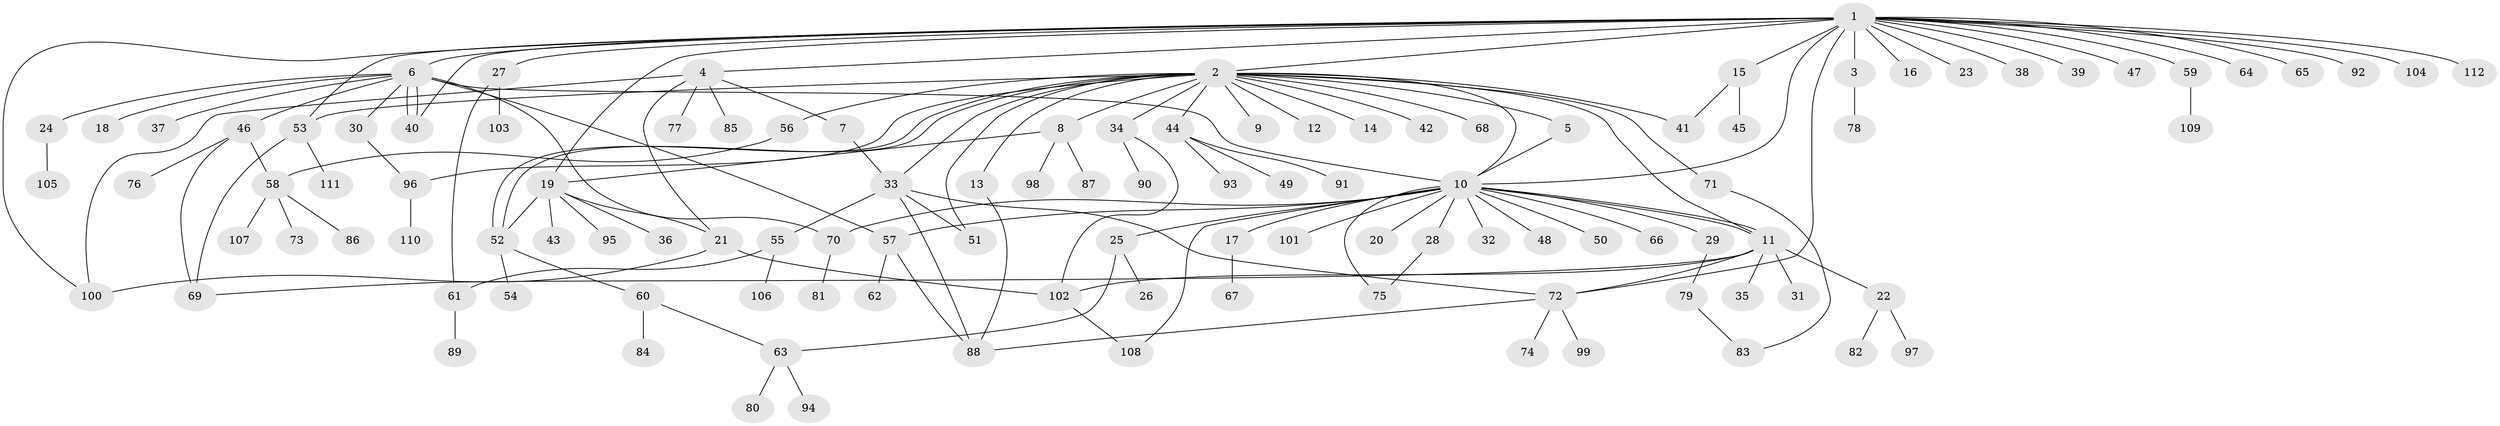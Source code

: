// Generated by graph-tools (version 1.1) at 2025/35/03/09/25 02:35:25]
// undirected, 112 vertices, 146 edges
graph export_dot {
graph [start="1"]
  node [color=gray90,style=filled];
  1;
  2;
  3;
  4;
  5;
  6;
  7;
  8;
  9;
  10;
  11;
  12;
  13;
  14;
  15;
  16;
  17;
  18;
  19;
  20;
  21;
  22;
  23;
  24;
  25;
  26;
  27;
  28;
  29;
  30;
  31;
  32;
  33;
  34;
  35;
  36;
  37;
  38;
  39;
  40;
  41;
  42;
  43;
  44;
  45;
  46;
  47;
  48;
  49;
  50;
  51;
  52;
  53;
  54;
  55;
  56;
  57;
  58;
  59;
  60;
  61;
  62;
  63;
  64;
  65;
  66;
  67;
  68;
  69;
  70;
  71;
  72;
  73;
  74;
  75;
  76;
  77;
  78;
  79;
  80;
  81;
  82;
  83;
  84;
  85;
  86;
  87;
  88;
  89;
  90;
  91;
  92;
  93;
  94;
  95;
  96;
  97;
  98;
  99;
  100;
  101;
  102;
  103;
  104;
  105;
  106;
  107;
  108;
  109;
  110;
  111;
  112;
  1 -- 2;
  1 -- 3;
  1 -- 4;
  1 -- 6;
  1 -- 10;
  1 -- 15;
  1 -- 16;
  1 -- 19;
  1 -- 23;
  1 -- 27;
  1 -- 38;
  1 -- 39;
  1 -- 40;
  1 -- 47;
  1 -- 53;
  1 -- 59;
  1 -- 64;
  1 -- 65;
  1 -- 72;
  1 -- 92;
  1 -- 100;
  1 -- 104;
  1 -- 112;
  2 -- 5;
  2 -- 8;
  2 -- 9;
  2 -- 10;
  2 -- 11;
  2 -- 12;
  2 -- 13;
  2 -- 14;
  2 -- 33;
  2 -- 34;
  2 -- 41;
  2 -- 42;
  2 -- 44;
  2 -- 51;
  2 -- 52;
  2 -- 52;
  2 -- 53;
  2 -- 56;
  2 -- 68;
  2 -- 71;
  2 -- 96;
  3 -- 78;
  4 -- 7;
  4 -- 21;
  4 -- 77;
  4 -- 85;
  4 -- 100;
  5 -- 10;
  6 -- 10;
  6 -- 18;
  6 -- 24;
  6 -- 30;
  6 -- 37;
  6 -- 40;
  6 -- 40;
  6 -- 46;
  6 -- 57;
  6 -- 70;
  7 -- 33;
  8 -- 19;
  8 -- 87;
  8 -- 98;
  10 -- 11;
  10 -- 11;
  10 -- 17;
  10 -- 20;
  10 -- 25;
  10 -- 28;
  10 -- 29;
  10 -- 32;
  10 -- 48;
  10 -- 50;
  10 -- 57;
  10 -- 66;
  10 -- 70;
  10 -- 75;
  10 -- 101;
  10 -- 108;
  11 -- 22;
  11 -- 31;
  11 -- 35;
  11 -- 69;
  11 -- 72;
  11 -- 102;
  13 -- 88;
  15 -- 41;
  15 -- 45;
  17 -- 67;
  19 -- 21;
  19 -- 36;
  19 -- 43;
  19 -- 52;
  19 -- 95;
  21 -- 100;
  21 -- 102;
  22 -- 82;
  22 -- 97;
  24 -- 105;
  25 -- 26;
  25 -- 63;
  27 -- 61;
  27 -- 103;
  28 -- 75;
  29 -- 79;
  30 -- 96;
  33 -- 51;
  33 -- 55;
  33 -- 72;
  33 -- 88;
  34 -- 90;
  34 -- 102;
  44 -- 49;
  44 -- 91;
  44 -- 93;
  46 -- 58;
  46 -- 69;
  46 -- 76;
  52 -- 54;
  52 -- 60;
  53 -- 69;
  53 -- 111;
  55 -- 61;
  55 -- 106;
  56 -- 58;
  57 -- 62;
  57 -- 88;
  58 -- 73;
  58 -- 86;
  58 -- 107;
  59 -- 109;
  60 -- 63;
  60 -- 84;
  61 -- 89;
  63 -- 80;
  63 -- 94;
  70 -- 81;
  71 -- 83;
  72 -- 74;
  72 -- 88;
  72 -- 99;
  79 -- 83;
  96 -- 110;
  102 -- 108;
}
